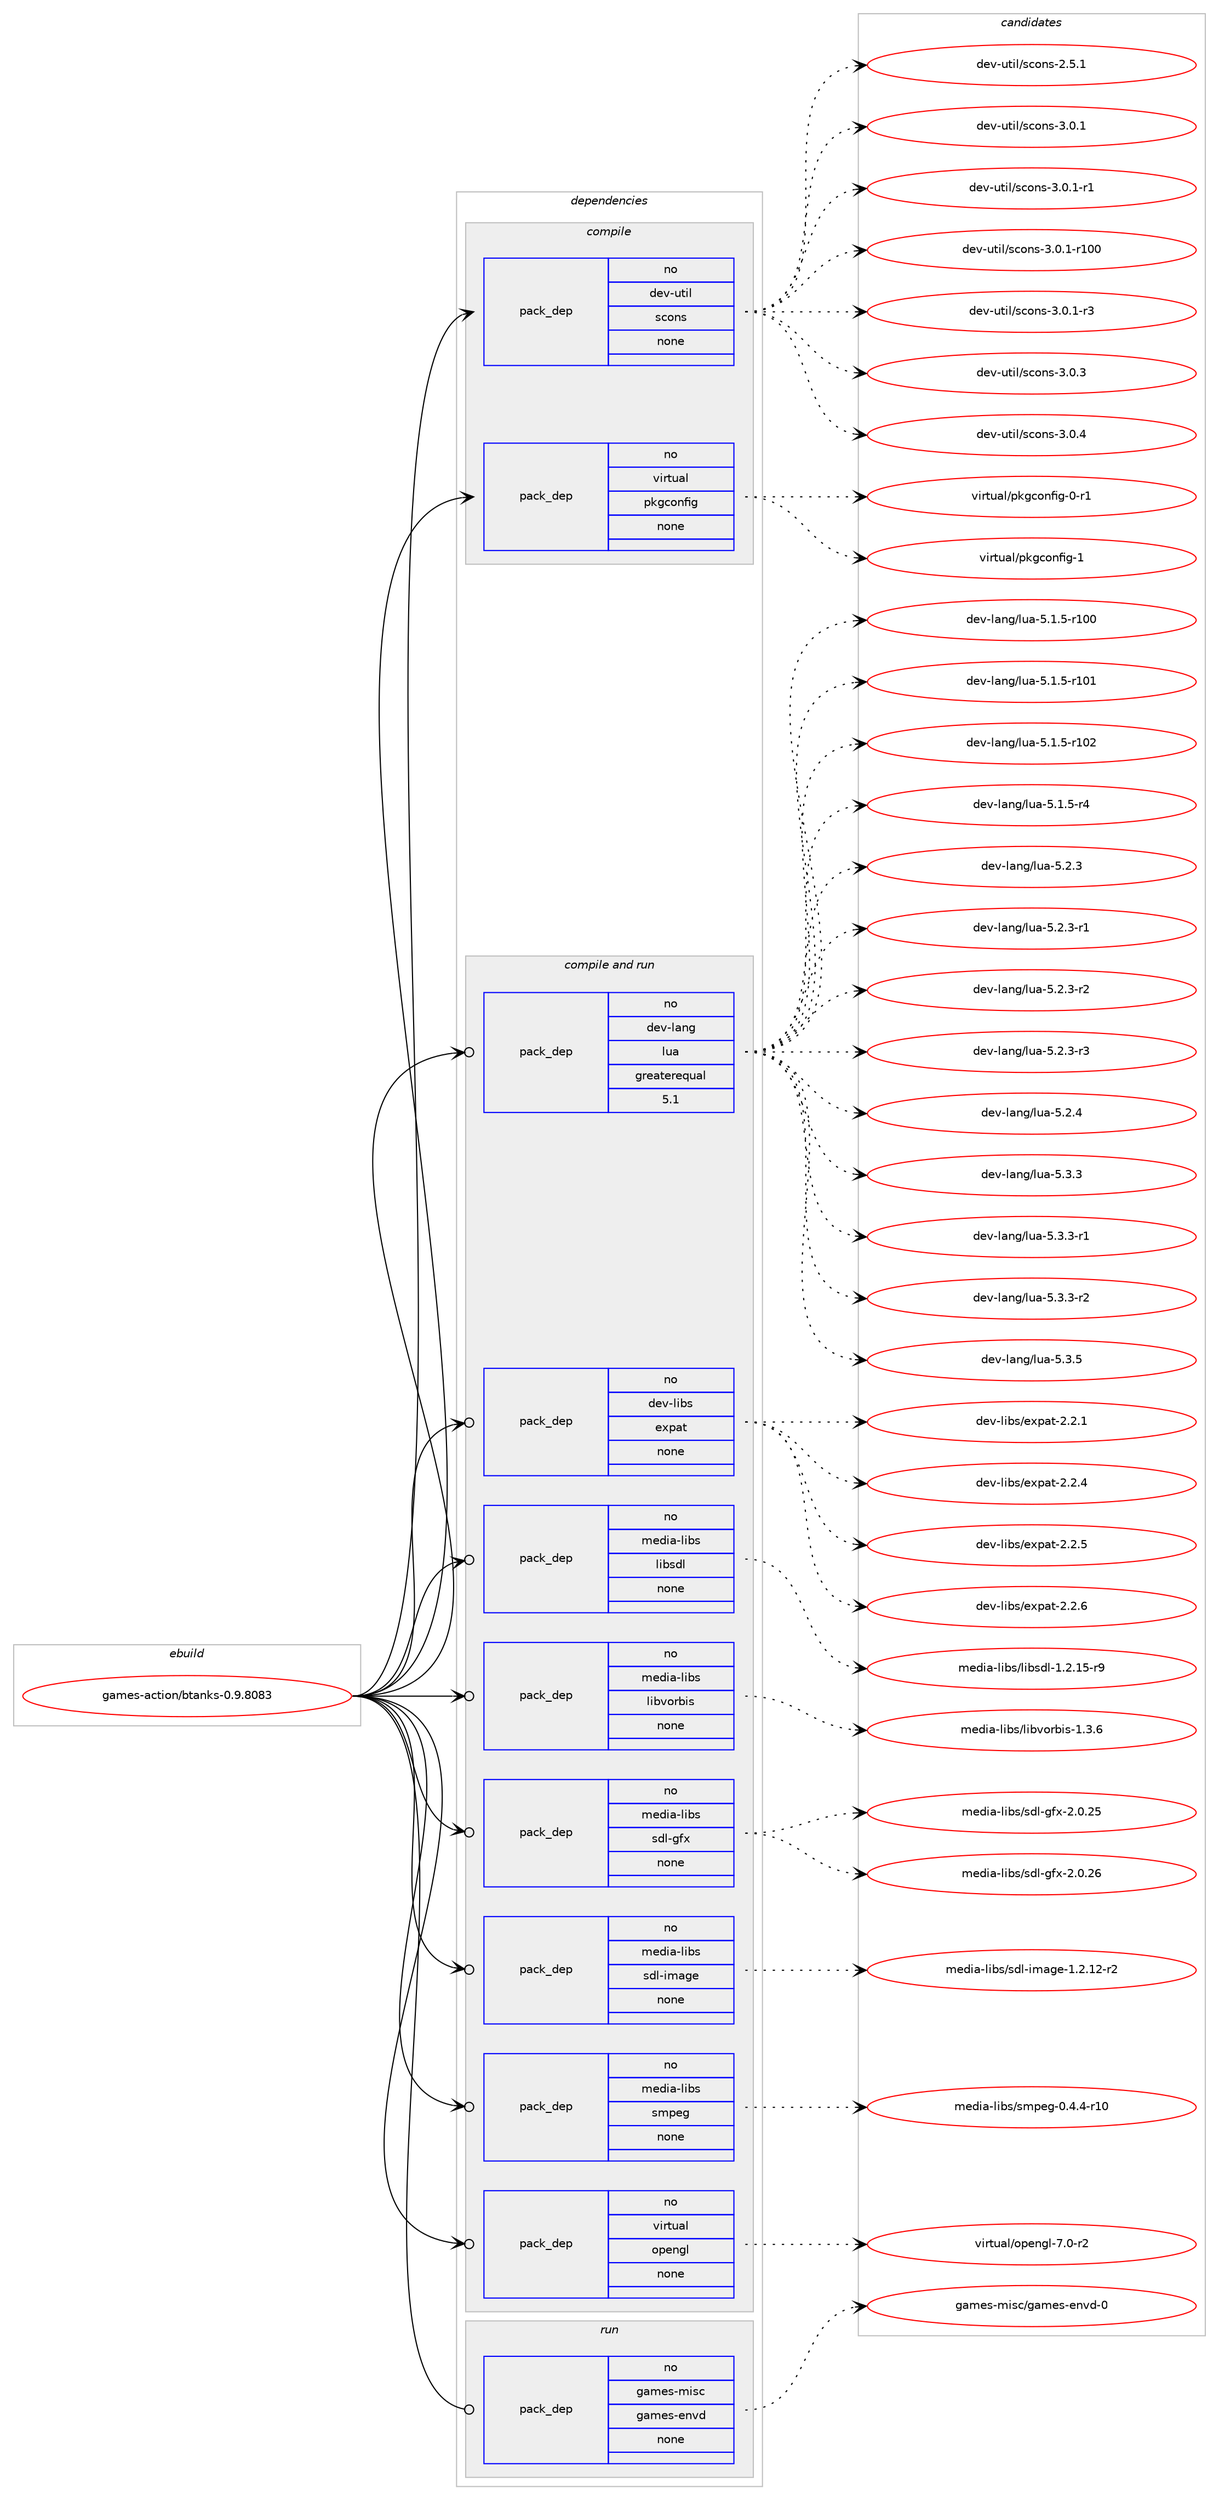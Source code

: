 digraph prolog {

# *************
# Graph options
# *************

newrank=true;
concentrate=true;
compound=true;
graph [rankdir=LR,fontname=Helvetica,fontsize=10,ranksep=1.5];#, ranksep=2.5, nodesep=0.2];
edge  [arrowhead=vee];
node  [fontname=Helvetica,fontsize=10];

# **********
# The ebuild
# **********

subgraph cluster_leftcol {
color=gray;
rank=same;
label=<<i>ebuild</i>>;
id [label="games-action/btanks-0.9.8083", color=red, width=4, href="../games-action/btanks-0.9.8083.svg"];
}

# ****************
# The dependencies
# ****************

subgraph cluster_midcol {
color=gray;
label=<<i>dependencies</i>>;
subgraph cluster_compile {
fillcolor="#eeeeee";
style=filled;
label=<<i>compile</i>>;
subgraph pack1219 {
dependency1428 [label=<<TABLE BORDER="0" CELLBORDER="1" CELLSPACING="0" CELLPADDING="4" WIDTH="220"><TR><TD ROWSPAN="6" CELLPADDING="30">pack_dep</TD></TR><TR><TD WIDTH="110">no</TD></TR><TR><TD>dev-util</TD></TR><TR><TD>scons</TD></TR><TR><TD>none</TD></TR><TR><TD></TD></TR></TABLE>>, shape=none, color=blue];
}
id:e -> dependency1428:w [weight=20,style="solid",arrowhead="vee"];
subgraph pack1220 {
dependency1429 [label=<<TABLE BORDER="0" CELLBORDER="1" CELLSPACING="0" CELLPADDING="4" WIDTH="220"><TR><TD ROWSPAN="6" CELLPADDING="30">pack_dep</TD></TR><TR><TD WIDTH="110">no</TD></TR><TR><TD>virtual</TD></TR><TR><TD>pkgconfig</TD></TR><TR><TD>none</TD></TR><TR><TD></TD></TR></TABLE>>, shape=none, color=blue];
}
id:e -> dependency1429:w [weight=20,style="solid",arrowhead="vee"];
}
subgraph cluster_compileandrun {
fillcolor="#eeeeee";
style=filled;
label=<<i>compile and run</i>>;
subgraph pack1221 {
dependency1430 [label=<<TABLE BORDER="0" CELLBORDER="1" CELLSPACING="0" CELLPADDING="4" WIDTH="220"><TR><TD ROWSPAN="6" CELLPADDING="30">pack_dep</TD></TR><TR><TD WIDTH="110">no</TD></TR><TR><TD>dev-lang</TD></TR><TR><TD>lua</TD></TR><TR><TD>greaterequal</TD></TR><TR><TD>5.1</TD></TR></TABLE>>, shape=none, color=blue];
}
id:e -> dependency1430:w [weight=20,style="solid",arrowhead="odotvee"];
subgraph pack1222 {
dependency1431 [label=<<TABLE BORDER="0" CELLBORDER="1" CELLSPACING="0" CELLPADDING="4" WIDTH="220"><TR><TD ROWSPAN="6" CELLPADDING="30">pack_dep</TD></TR><TR><TD WIDTH="110">no</TD></TR><TR><TD>dev-libs</TD></TR><TR><TD>expat</TD></TR><TR><TD>none</TD></TR><TR><TD></TD></TR></TABLE>>, shape=none, color=blue];
}
id:e -> dependency1431:w [weight=20,style="solid",arrowhead="odotvee"];
subgraph pack1223 {
dependency1432 [label=<<TABLE BORDER="0" CELLBORDER="1" CELLSPACING="0" CELLPADDING="4" WIDTH="220"><TR><TD ROWSPAN="6" CELLPADDING="30">pack_dep</TD></TR><TR><TD WIDTH="110">no</TD></TR><TR><TD>media-libs</TD></TR><TR><TD>libsdl</TD></TR><TR><TD>none</TD></TR><TR><TD></TD></TR></TABLE>>, shape=none, color=blue];
}
id:e -> dependency1432:w [weight=20,style="solid",arrowhead="odotvee"];
subgraph pack1224 {
dependency1433 [label=<<TABLE BORDER="0" CELLBORDER="1" CELLSPACING="0" CELLPADDING="4" WIDTH="220"><TR><TD ROWSPAN="6" CELLPADDING="30">pack_dep</TD></TR><TR><TD WIDTH="110">no</TD></TR><TR><TD>media-libs</TD></TR><TR><TD>libvorbis</TD></TR><TR><TD>none</TD></TR><TR><TD></TD></TR></TABLE>>, shape=none, color=blue];
}
id:e -> dependency1433:w [weight=20,style="solid",arrowhead="odotvee"];
subgraph pack1225 {
dependency1434 [label=<<TABLE BORDER="0" CELLBORDER="1" CELLSPACING="0" CELLPADDING="4" WIDTH="220"><TR><TD ROWSPAN="6" CELLPADDING="30">pack_dep</TD></TR><TR><TD WIDTH="110">no</TD></TR><TR><TD>media-libs</TD></TR><TR><TD>sdl-gfx</TD></TR><TR><TD>none</TD></TR><TR><TD></TD></TR></TABLE>>, shape=none, color=blue];
}
id:e -> dependency1434:w [weight=20,style="solid",arrowhead="odotvee"];
subgraph pack1226 {
dependency1435 [label=<<TABLE BORDER="0" CELLBORDER="1" CELLSPACING="0" CELLPADDING="4" WIDTH="220"><TR><TD ROWSPAN="6" CELLPADDING="30">pack_dep</TD></TR><TR><TD WIDTH="110">no</TD></TR><TR><TD>media-libs</TD></TR><TR><TD>sdl-image</TD></TR><TR><TD>none</TD></TR><TR><TD></TD></TR></TABLE>>, shape=none, color=blue];
}
id:e -> dependency1435:w [weight=20,style="solid",arrowhead="odotvee"];
subgraph pack1227 {
dependency1436 [label=<<TABLE BORDER="0" CELLBORDER="1" CELLSPACING="0" CELLPADDING="4" WIDTH="220"><TR><TD ROWSPAN="6" CELLPADDING="30">pack_dep</TD></TR><TR><TD WIDTH="110">no</TD></TR><TR><TD>media-libs</TD></TR><TR><TD>smpeg</TD></TR><TR><TD>none</TD></TR><TR><TD></TD></TR></TABLE>>, shape=none, color=blue];
}
id:e -> dependency1436:w [weight=20,style="solid",arrowhead="odotvee"];
subgraph pack1228 {
dependency1437 [label=<<TABLE BORDER="0" CELLBORDER="1" CELLSPACING="0" CELLPADDING="4" WIDTH="220"><TR><TD ROWSPAN="6" CELLPADDING="30">pack_dep</TD></TR><TR><TD WIDTH="110">no</TD></TR><TR><TD>virtual</TD></TR><TR><TD>opengl</TD></TR><TR><TD>none</TD></TR><TR><TD></TD></TR></TABLE>>, shape=none, color=blue];
}
id:e -> dependency1437:w [weight=20,style="solid",arrowhead="odotvee"];
}
subgraph cluster_run {
fillcolor="#eeeeee";
style=filled;
label=<<i>run</i>>;
subgraph pack1229 {
dependency1438 [label=<<TABLE BORDER="0" CELLBORDER="1" CELLSPACING="0" CELLPADDING="4" WIDTH="220"><TR><TD ROWSPAN="6" CELLPADDING="30">pack_dep</TD></TR><TR><TD WIDTH="110">no</TD></TR><TR><TD>games-misc</TD></TR><TR><TD>games-envd</TD></TR><TR><TD>none</TD></TR><TR><TD></TD></TR></TABLE>>, shape=none, color=blue];
}
id:e -> dependency1438:w [weight=20,style="solid",arrowhead="odot"];
}
}

# **************
# The candidates
# **************

subgraph cluster_choices {
rank=same;
color=gray;
label=<<i>candidates</i>>;

subgraph choice1219 {
color=black;
nodesep=1;
choice100101118451171161051084711599111110115455046534649 [label="dev-util/scons-2.5.1", color=red, width=4,href="../dev-util/scons-2.5.1.svg"];
choice100101118451171161051084711599111110115455146484649 [label="dev-util/scons-3.0.1", color=red, width=4,href="../dev-util/scons-3.0.1.svg"];
choice1001011184511711610510847115991111101154551464846494511449 [label="dev-util/scons-3.0.1-r1", color=red, width=4,href="../dev-util/scons-3.0.1-r1.svg"];
choice10010111845117116105108471159911111011545514648464945114494848 [label="dev-util/scons-3.0.1-r100", color=red, width=4,href="../dev-util/scons-3.0.1-r100.svg"];
choice1001011184511711610510847115991111101154551464846494511451 [label="dev-util/scons-3.0.1-r3", color=red, width=4,href="../dev-util/scons-3.0.1-r3.svg"];
choice100101118451171161051084711599111110115455146484651 [label="dev-util/scons-3.0.3", color=red, width=4,href="../dev-util/scons-3.0.3.svg"];
choice100101118451171161051084711599111110115455146484652 [label="dev-util/scons-3.0.4", color=red, width=4,href="../dev-util/scons-3.0.4.svg"];
dependency1428:e -> choice100101118451171161051084711599111110115455046534649:w [style=dotted,weight="100"];
dependency1428:e -> choice100101118451171161051084711599111110115455146484649:w [style=dotted,weight="100"];
dependency1428:e -> choice1001011184511711610510847115991111101154551464846494511449:w [style=dotted,weight="100"];
dependency1428:e -> choice10010111845117116105108471159911111011545514648464945114494848:w [style=dotted,weight="100"];
dependency1428:e -> choice1001011184511711610510847115991111101154551464846494511451:w [style=dotted,weight="100"];
dependency1428:e -> choice100101118451171161051084711599111110115455146484651:w [style=dotted,weight="100"];
dependency1428:e -> choice100101118451171161051084711599111110115455146484652:w [style=dotted,weight="100"];
}
subgraph choice1220 {
color=black;
nodesep=1;
choice11810511411611797108471121071039911111010210510345484511449 [label="virtual/pkgconfig-0-r1", color=red, width=4,href="../virtual/pkgconfig-0-r1.svg"];
choice1181051141161179710847112107103991111101021051034549 [label="virtual/pkgconfig-1", color=red, width=4,href="../virtual/pkgconfig-1.svg"];
dependency1429:e -> choice11810511411611797108471121071039911111010210510345484511449:w [style=dotted,weight="100"];
dependency1429:e -> choice1181051141161179710847112107103991111101021051034549:w [style=dotted,weight="100"];
}
subgraph choice1221 {
color=black;
nodesep=1;
choice1001011184510897110103471081179745534649465345114494848 [label="dev-lang/lua-5.1.5-r100", color=red, width=4,href="../dev-lang/lua-5.1.5-r100.svg"];
choice1001011184510897110103471081179745534649465345114494849 [label="dev-lang/lua-5.1.5-r101", color=red, width=4,href="../dev-lang/lua-5.1.5-r101.svg"];
choice1001011184510897110103471081179745534649465345114494850 [label="dev-lang/lua-5.1.5-r102", color=red, width=4,href="../dev-lang/lua-5.1.5-r102.svg"];
choice100101118451089711010347108117974553464946534511452 [label="dev-lang/lua-5.1.5-r4", color=red, width=4,href="../dev-lang/lua-5.1.5-r4.svg"];
choice10010111845108971101034710811797455346504651 [label="dev-lang/lua-5.2.3", color=red, width=4,href="../dev-lang/lua-5.2.3.svg"];
choice100101118451089711010347108117974553465046514511449 [label="dev-lang/lua-5.2.3-r1", color=red, width=4,href="../dev-lang/lua-5.2.3-r1.svg"];
choice100101118451089711010347108117974553465046514511450 [label="dev-lang/lua-5.2.3-r2", color=red, width=4,href="../dev-lang/lua-5.2.3-r2.svg"];
choice100101118451089711010347108117974553465046514511451 [label="dev-lang/lua-5.2.3-r3", color=red, width=4,href="../dev-lang/lua-5.2.3-r3.svg"];
choice10010111845108971101034710811797455346504652 [label="dev-lang/lua-5.2.4", color=red, width=4,href="../dev-lang/lua-5.2.4.svg"];
choice10010111845108971101034710811797455346514651 [label="dev-lang/lua-5.3.3", color=red, width=4,href="../dev-lang/lua-5.3.3.svg"];
choice100101118451089711010347108117974553465146514511449 [label="dev-lang/lua-5.3.3-r1", color=red, width=4,href="../dev-lang/lua-5.3.3-r1.svg"];
choice100101118451089711010347108117974553465146514511450 [label="dev-lang/lua-5.3.3-r2", color=red, width=4,href="../dev-lang/lua-5.3.3-r2.svg"];
choice10010111845108971101034710811797455346514653 [label="dev-lang/lua-5.3.5", color=red, width=4,href="../dev-lang/lua-5.3.5.svg"];
dependency1430:e -> choice1001011184510897110103471081179745534649465345114494848:w [style=dotted,weight="100"];
dependency1430:e -> choice1001011184510897110103471081179745534649465345114494849:w [style=dotted,weight="100"];
dependency1430:e -> choice1001011184510897110103471081179745534649465345114494850:w [style=dotted,weight="100"];
dependency1430:e -> choice100101118451089711010347108117974553464946534511452:w [style=dotted,weight="100"];
dependency1430:e -> choice10010111845108971101034710811797455346504651:w [style=dotted,weight="100"];
dependency1430:e -> choice100101118451089711010347108117974553465046514511449:w [style=dotted,weight="100"];
dependency1430:e -> choice100101118451089711010347108117974553465046514511450:w [style=dotted,weight="100"];
dependency1430:e -> choice100101118451089711010347108117974553465046514511451:w [style=dotted,weight="100"];
dependency1430:e -> choice10010111845108971101034710811797455346504652:w [style=dotted,weight="100"];
dependency1430:e -> choice10010111845108971101034710811797455346514651:w [style=dotted,weight="100"];
dependency1430:e -> choice100101118451089711010347108117974553465146514511449:w [style=dotted,weight="100"];
dependency1430:e -> choice100101118451089711010347108117974553465146514511450:w [style=dotted,weight="100"];
dependency1430:e -> choice10010111845108971101034710811797455346514653:w [style=dotted,weight="100"];
}
subgraph choice1222 {
color=black;
nodesep=1;
choice10010111845108105981154710112011297116455046504649 [label="dev-libs/expat-2.2.1", color=red, width=4,href="../dev-libs/expat-2.2.1.svg"];
choice10010111845108105981154710112011297116455046504652 [label="dev-libs/expat-2.2.4", color=red, width=4,href="../dev-libs/expat-2.2.4.svg"];
choice10010111845108105981154710112011297116455046504653 [label="dev-libs/expat-2.2.5", color=red, width=4,href="../dev-libs/expat-2.2.5.svg"];
choice10010111845108105981154710112011297116455046504654 [label="dev-libs/expat-2.2.6", color=red, width=4,href="../dev-libs/expat-2.2.6.svg"];
dependency1431:e -> choice10010111845108105981154710112011297116455046504649:w [style=dotted,weight="100"];
dependency1431:e -> choice10010111845108105981154710112011297116455046504652:w [style=dotted,weight="100"];
dependency1431:e -> choice10010111845108105981154710112011297116455046504653:w [style=dotted,weight="100"];
dependency1431:e -> choice10010111845108105981154710112011297116455046504654:w [style=dotted,weight="100"];
}
subgraph choice1223 {
color=black;
nodesep=1;
choice1091011001059745108105981154710810598115100108454946504649534511457 [label="media-libs/libsdl-1.2.15-r9", color=red, width=4,href="../media-libs/libsdl-1.2.15-r9.svg"];
dependency1432:e -> choice1091011001059745108105981154710810598115100108454946504649534511457:w [style=dotted,weight="100"];
}
subgraph choice1224 {
color=black;
nodesep=1;
choice109101100105974510810598115471081059811811111498105115454946514654 [label="media-libs/libvorbis-1.3.6", color=red, width=4,href="../media-libs/libvorbis-1.3.6.svg"];
dependency1433:e -> choice109101100105974510810598115471081059811811111498105115454946514654:w [style=dotted,weight="100"];
}
subgraph choice1225 {
color=black;
nodesep=1;
choice109101100105974510810598115471151001084510310212045504648465053 [label="media-libs/sdl-gfx-2.0.25", color=red, width=4,href="../media-libs/sdl-gfx-2.0.25.svg"];
choice109101100105974510810598115471151001084510310212045504648465054 [label="media-libs/sdl-gfx-2.0.26", color=red, width=4,href="../media-libs/sdl-gfx-2.0.26.svg"];
dependency1434:e -> choice109101100105974510810598115471151001084510310212045504648465053:w [style=dotted,weight="100"];
dependency1434:e -> choice109101100105974510810598115471151001084510310212045504648465054:w [style=dotted,weight="100"];
}
subgraph choice1226 {
color=black;
nodesep=1;
choice109101100105974510810598115471151001084510510997103101454946504649504511450 [label="media-libs/sdl-image-1.2.12-r2", color=red, width=4,href="../media-libs/sdl-image-1.2.12-r2.svg"];
dependency1435:e -> choice109101100105974510810598115471151001084510510997103101454946504649504511450:w [style=dotted,weight="100"];
}
subgraph choice1227 {
color=black;
nodesep=1;
choice10910110010597451081059811547115109112101103454846524652451144948 [label="media-libs/smpeg-0.4.4-r10", color=red, width=4,href="../media-libs/smpeg-0.4.4-r10.svg"];
dependency1436:e -> choice10910110010597451081059811547115109112101103454846524652451144948:w [style=dotted,weight="100"];
}
subgraph choice1228 {
color=black;
nodesep=1;
choice1181051141161179710847111112101110103108455546484511450 [label="virtual/opengl-7.0-r2", color=red, width=4,href="../virtual/opengl-7.0-r2.svg"];
dependency1437:e -> choice1181051141161179710847111112101110103108455546484511450:w [style=dotted,weight="100"];
}
subgraph choice1229 {
color=black;
nodesep=1;
choice1039710910111545109105115994710397109101115451011101181004548 [label="games-misc/games-envd-0", color=red, width=4,href="../games-misc/games-envd-0.svg"];
dependency1438:e -> choice1039710910111545109105115994710397109101115451011101181004548:w [style=dotted,weight="100"];
}
}

}
